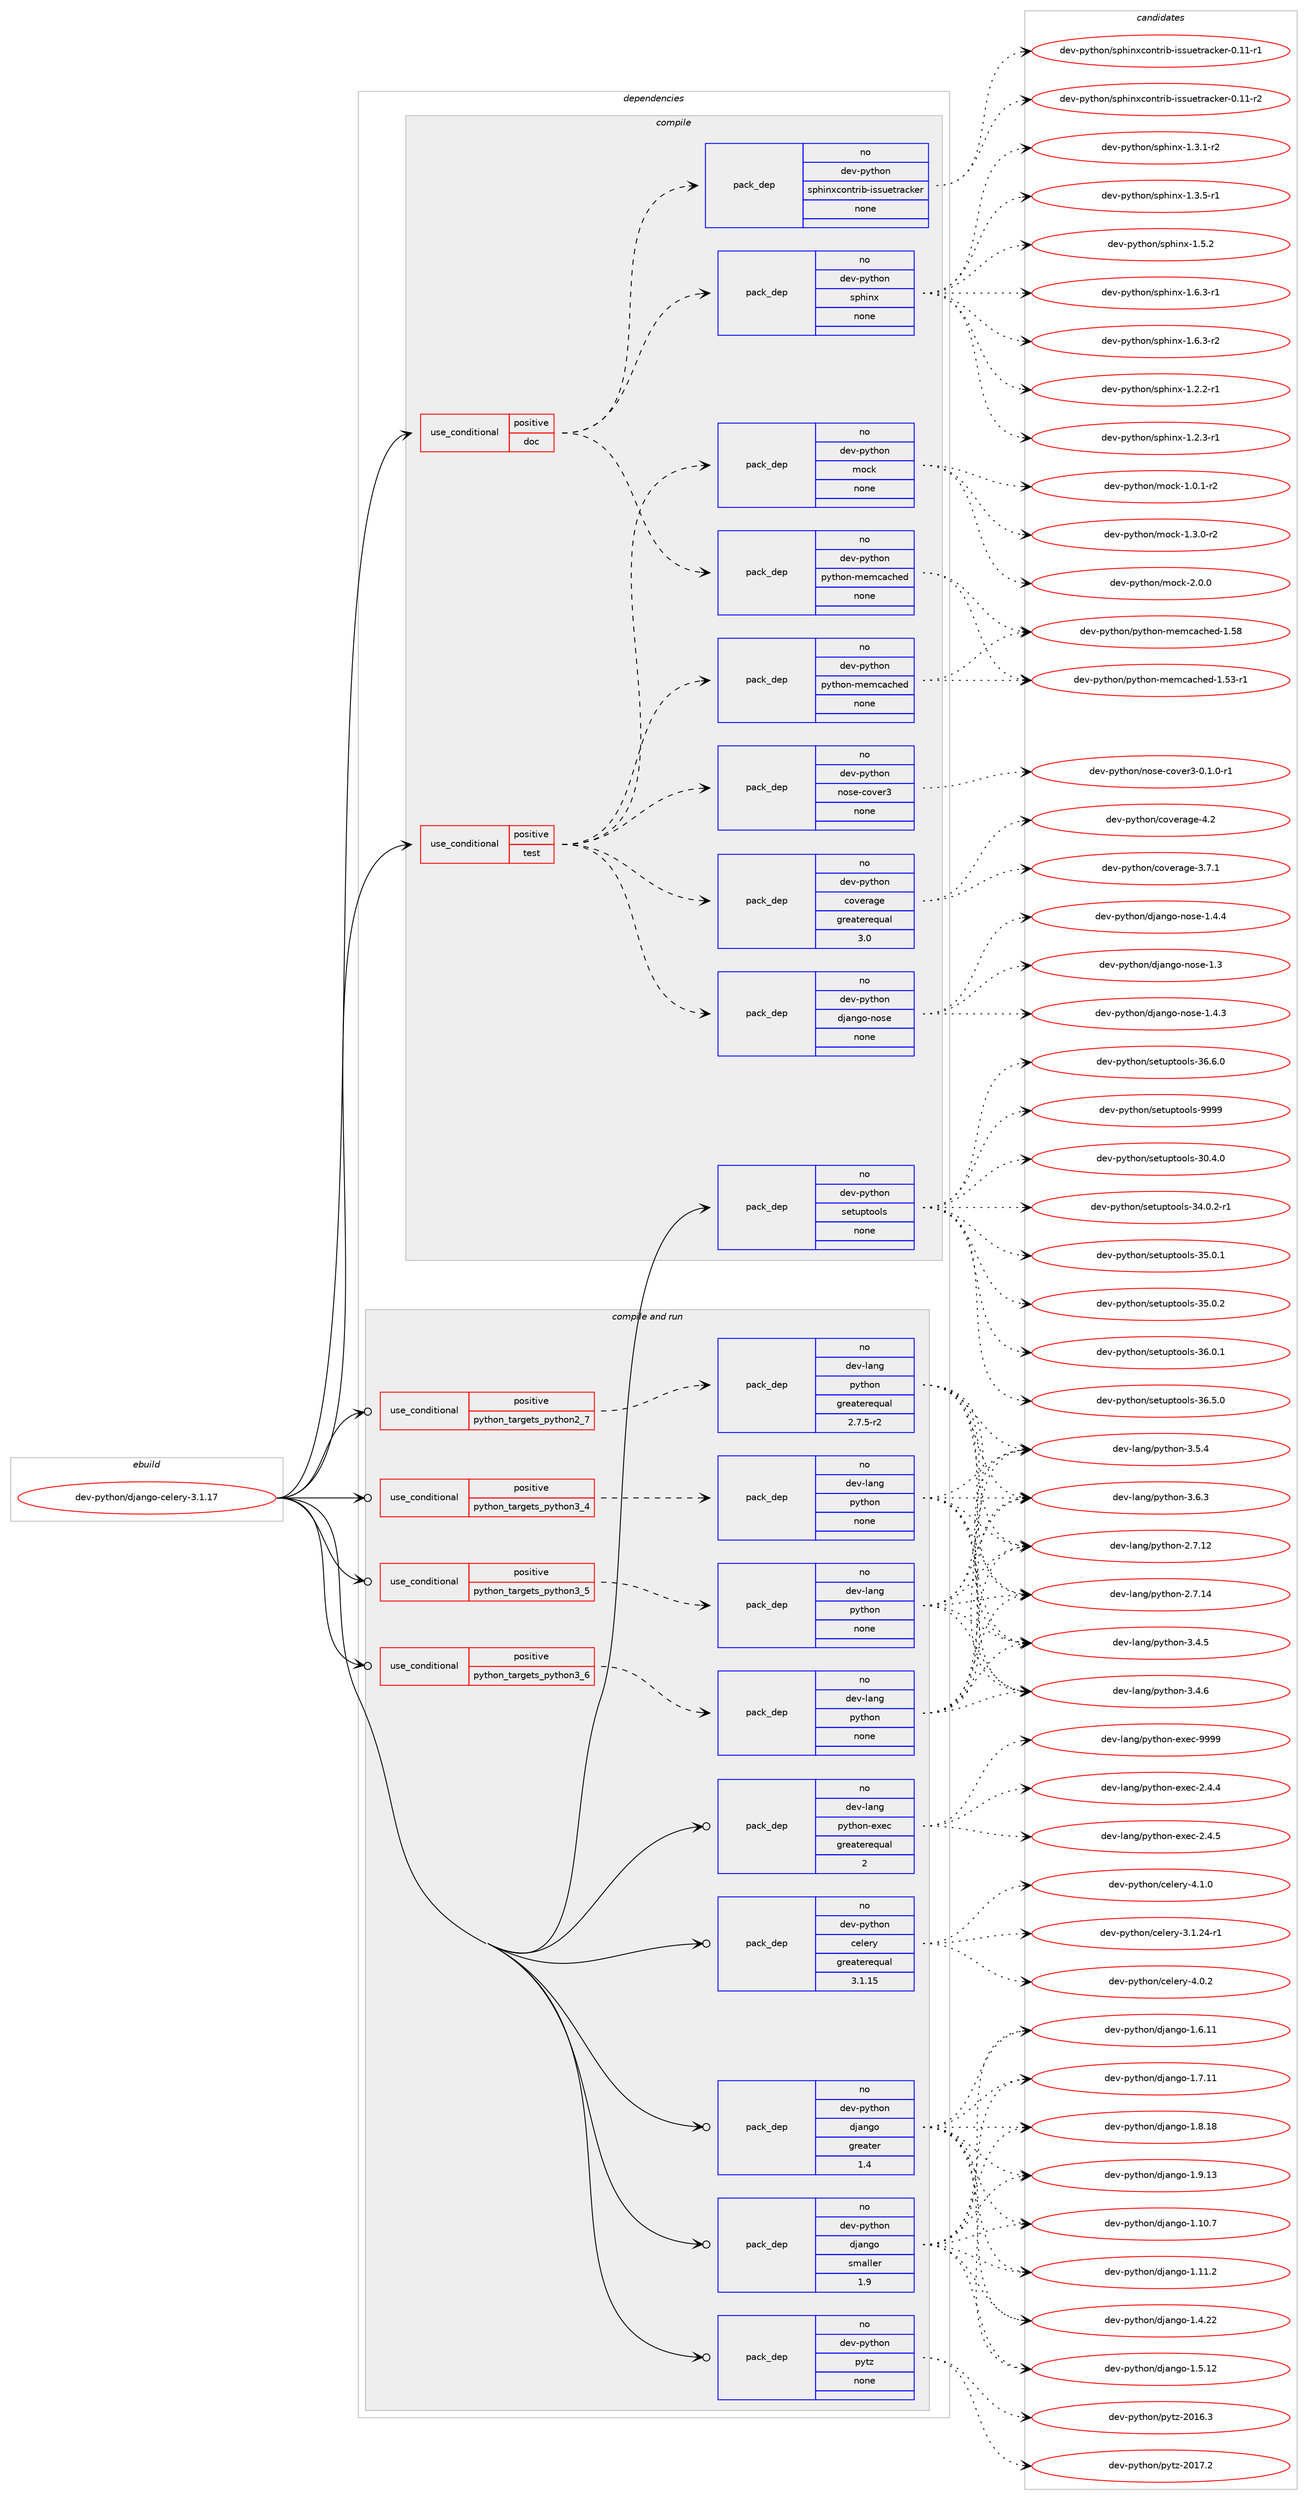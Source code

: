 digraph prolog {

# *************
# Graph options
# *************

newrank=true;
concentrate=true;
compound=true;
graph [rankdir=LR,fontname=Helvetica,fontsize=10,ranksep=1.5];#, ranksep=2.5, nodesep=0.2];
edge  [arrowhead=vee];
node  [fontname=Helvetica,fontsize=10];

# **********
# The ebuild
# **********

subgraph cluster_leftcol {
color=gray;
rank=same;
label=<<i>ebuild</i>>;
id [label="dev-python/django-celery-3.1.17", color=red, width=4, href="../dev-python/django-celery-3.1.17.svg"];
}

# ****************
# The dependencies
# ****************

subgraph cluster_midcol {
color=gray;
label=<<i>dependencies</i>>;
subgraph cluster_compile {
fillcolor="#eeeeee";
style=filled;
label=<<i>compile</i>>;
subgraph cond31677 {
dependency153679 [label=<<TABLE BORDER="0" CELLBORDER="1" CELLSPACING="0" CELLPADDING="4"><TR><TD ROWSPAN="3" CELLPADDING="10">use_conditional</TD></TR><TR><TD>positive</TD></TR><TR><TD>doc</TD></TR></TABLE>>, shape=none, color=red];
subgraph pack118170 {
dependency153680 [label=<<TABLE BORDER="0" CELLBORDER="1" CELLSPACING="0" CELLPADDING="4" WIDTH="220"><TR><TD ROWSPAN="6" CELLPADDING="30">pack_dep</TD></TR><TR><TD WIDTH="110">no</TD></TR><TR><TD>dev-python</TD></TR><TR><TD>sphinx</TD></TR><TR><TD>none</TD></TR><TR><TD></TD></TR></TABLE>>, shape=none, color=blue];
}
dependency153679:e -> dependency153680:w [weight=20,style="dashed",arrowhead="vee"];
subgraph pack118171 {
dependency153681 [label=<<TABLE BORDER="0" CELLBORDER="1" CELLSPACING="0" CELLPADDING="4" WIDTH="220"><TR><TD ROWSPAN="6" CELLPADDING="30">pack_dep</TD></TR><TR><TD WIDTH="110">no</TD></TR><TR><TD>dev-python</TD></TR><TR><TD>sphinxcontrib-issuetracker</TD></TR><TR><TD>none</TD></TR><TR><TD></TD></TR></TABLE>>, shape=none, color=blue];
}
dependency153679:e -> dependency153681:w [weight=20,style="dashed",arrowhead="vee"];
subgraph pack118172 {
dependency153682 [label=<<TABLE BORDER="0" CELLBORDER="1" CELLSPACING="0" CELLPADDING="4" WIDTH="220"><TR><TD ROWSPAN="6" CELLPADDING="30">pack_dep</TD></TR><TR><TD WIDTH="110">no</TD></TR><TR><TD>dev-python</TD></TR><TR><TD>python-memcached</TD></TR><TR><TD>none</TD></TR><TR><TD></TD></TR></TABLE>>, shape=none, color=blue];
}
dependency153679:e -> dependency153682:w [weight=20,style="dashed",arrowhead="vee"];
}
id:e -> dependency153679:w [weight=20,style="solid",arrowhead="vee"];
subgraph cond31678 {
dependency153683 [label=<<TABLE BORDER="0" CELLBORDER="1" CELLSPACING="0" CELLPADDING="4"><TR><TD ROWSPAN="3" CELLPADDING="10">use_conditional</TD></TR><TR><TD>positive</TD></TR><TR><TD>test</TD></TR></TABLE>>, shape=none, color=red];
subgraph pack118173 {
dependency153684 [label=<<TABLE BORDER="0" CELLBORDER="1" CELLSPACING="0" CELLPADDING="4" WIDTH="220"><TR><TD ROWSPAN="6" CELLPADDING="30">pack_dep</TD></TR><TR><TD WIDTH="110">no</TD></TR><TR><TD>dev-python</TD></TR><TR><TD>django-nose</TD></TR><TR><TD>none</TD></TR><TR><TD></TD></TR></TABLE>>, shape=none, color=blue];
}
dependency153683:e -> dependency153684:w [weight=20,style="dashed",arrowhead="vee"];
subgraph pack118174 {
dependency153685 [label=<<TABLE BORDER="0" CELLBORDER="1" CELLSPACING="0" CELLPADDING="4" WIDTH="220"><TR><TD ROWSPAN="6" CELLPADDING="30">pack_dep</TD></TR><TR><TD WIDTH="110">no</TD></TR><TR><TD>dev-python</TD></TR><TR><TD>coverage</TD></TR><TR><TD>greaterequal</TD></TR><TR><TD>3.0</TD></TR></TABLE>>, shape=none, color=blue];
}
dependency153683:e -> dependency153685:w [weight=20,style="dashed",arrowhead="vee"];
subgraph pack118175 {
dependency153686 [label=<<TABLE BORDER="0" CELLBORDER="1" CELLSPACING="0" CELLPADDING="4" WIDTH="220"><TR><TD ROWSPAN="6" CELLPADDING="30">pack_dep</TD></TR><TR><TD WIDTH="110">no</TD></TR><TR><TD>dev-python</TD></TR><TR><TD>nose-cover3</TD></TR><TR><TD>none</TD></TR><TR><TD></TD></TR></TABLE>>, shape=none, color=blue];
}
dependency153683:e -> dependency153686:w [weight=20,style="dashed",arrowhead="vee"];
subgraph pack118176 {
dependency153687 [label=<<TABLE BORDER="0" CELLBORDER="1" CELLSPACING="0" CELLPADDING="4" WIDTH="220"><TR><TD ROWSPAN="6" CELLPADDING="30">pack_dep</TD></TR><TR><TD WIDTH="110">no</TD></TR><TR><TD>dev-python</TD></TR><TR><TD>mock</TD></TR><TR><TD>none</TD></TR><TR><TD></TD></TR></TABLE>>, shape=none, color=blue];
}
dependency153683:e -> dependency153687:w [weight=20,style="dashed",arrowhead="vee"];
subgraph pack118177 {
dependency153688 [label=<<TABLE BORDER="0" CELLBORDER="1" CELLSPACING="0" CELLPADDING="4" WIDTH="220"><TR><TD ROWSPAN="6" CELLPADDING="30">pack_dep</TD></TR><TR><TD WIDTH="110">no</TD></TR><TR><TD>dev-python</TD></TR><TR><TD>python-memcached</TD></TR><TR><TD>none</TD></TR><TR><TD></TD></TR></TABLE>>, shape=none, color=blue];
}
dependency153683:e -> dependency153688:w [weight=20,style="dashed",arrowhead="vee"];
}
id:e -> dependency153683:w [weight=20,style="solid",arrowhead="vee"];
subgraph pack118178 {
dependency153689 [label=<<TABLE BORDER="0" CELLBORDER="1" CELLSPACING="0" CELLPADDING="4" WIDTH="220"><TR><TD ROWSPAN="6" CELLPADDING="30">pack_dep</TD></TR><TR><TD WIDTH="110">no</TD></TR><TR><TD>dev-python</TD></TR><TR><TD>setuptools</TD></TR><TR><TD>none</TD></TR><TR><TD></TD></TR></TABLE>>, shape=none, color=blue];
}
id:e -> dependency153689:w [weight=20,style="solid",arrowhead="vee"];
}
subgraph cluster_compileandrun {
fillcolor="#eeeeee";
style=filled;
label=<<i>compile and run</i>>;
subgraph cond31679 {
dependency153690 [label=<<TABLE BORDER="0" CELLBORDER="1" CELLSPACING="0" CELLPADDING="4"><TR><TD ROWSPAN="3" CELLPADDING="10">use_conditional</TD></TR><TR><TD>positive</TD></TR><TR><TD>python_targets_python2_7</TD></TR></TABLE>>, shape=none, color=red];
subgraph pack118179 {
dependency153691 [label=<<TABLE BORDER="0" CELLBORDER="1" CELLSPACING="0" CELLPADDING="4" WIDTH="220"><TR><TD ROWSPAN="6" CELLPADDING="30">pack_dep</TD></TR><TR><TD WIDTH="110">no</TD></TR><TR><TD>dev-lang</TD></TR><TR><TD>python</TD></TR><TR><TD>greaterequal</TD></TR><TR><TD>2.7.5-r2</TD></TR></TABLE>>, shape=none, color=blue];
}
dependency153690:e -> dependency153691:w [weight=20,style="dashed",arrowhead="vee"];
}
id:e -> dependency153690:w [weight=20,style="solid",arrowhead="odotvee"];
subgraph cond31680 {
dependency153692 [label=<<TABLE BORDER="0" CELLBORDER="1" CELLSPACING="0" CELLPADDING="4"><TR><TD ROWSPAN="3" CELLPADDING="10">use_conditional</TD></TR><TR><TD>positive</TD></TR><TR><TD>python_targets_python3_4</TD></TR></TABLE>>, shape=none, color=red];
subgraph pack118180 {
dependency153693 [label=<<TABLE BORDER="0" CELLBORDER="1" CELLSPACING="0" CELLPADDING="4" WIDTH="220"><TR><TD ROWSPAN="6" CELLPADDING="30">pack_dep</TD></TR><TR><TD WIDTH="110">no</TD></TR><TR><TD>dev-lang</TD></TR><TR><TD>python</TD></TR><TR><TD>none</TD></TR><TR><TD></TD></TR></TABLE>>, shape=none, color=blue];
}
dependency153692:e -> dependency153693:w [weight=20,style="dashed",arrowhead="vee"];
}
id:e -> dependency153692:w [weight=20,style="solid",arrowhead="odotvee"];
subgraph cond31681 {
dependency153694 [label=<<TABLE BORDER="0" CELLBORDER="1" CELLSPACING="0" CELLPADDING="4"><TR><TD ROWSPAN="3" CELLPADDING="10">use_conditional</TD></TR><TR><TD>positive</TD></TR><TR><TD>python_targets_python3_5</TD></TR></TABLE>>, shape=none, color=red];
subgraph pack118181 {
dependency153695 [label=<<TABLE BORDER="0" CELLBORDER="1" CELLSPACING="0" CELLPADDING="4" WIDTH="220"><TR><TD ROWSPAN="6" CELLPADDING="30">pack_dep</TD></TR><TR><TD WIDTH="110">no</TD></TR><TR><TD>dev-lang</TD></TR><TR><TD>python</TD></TR><TR><TD>none</TD></TR><TR><TD></TD></TR></TABLE>>, shape=none, color=blue];
}
dependency153694:e -> dependency153695:w [weight=20,style="dashed",arrowhead="vee"];
}
id:e -> dependency153694:w [weight=20,style="solid",arrowhead="odotvee"];
subgraph cond31682 {
dependency153696 [label=<<TABLE BORDER="0" CELLBORDER="1" CELLSPACING="0" CELLPADDING="4"><TR><TD ROWSPAN="3" CELLPADDING="10">use_conditional</TD></TR><TR><TD>positive</TD></TR><TR><TD>python_targets_python3_6</TD></TR></TABLE>>, shape=none, color=red];
subgraph pack118182 {
dependency153697 [label=<<TABLE BORDER="0" CELLBORDER="1" CELLSPACING="0" CELLPADDING="4" WIDTH="220"><TR><TD ROWSPAN="6" CELLPADDING="30">pack_dep</TD></TR><TR><TD WIDTH="110">no</TD></TR><TR><TD>dev-lang</TD></TR><TR><TD>python</TD></TR><TR><TD>none</TD></TR><TR><TD></TD></TR></TABLE>>, shape=none, color=blue];
}
dependency153696:e -> dependency153697:w [weight=20,style="dashed",arrowhead="vee"];
}
id:e -> dependency153696:w [weight=20,style="solid",arrowhead="odotvee"];
subgraph pack118183 {
dependency153698 [label=<<TABLE BORDER="0" CELLBORDER="1" CELLSPACING="0" CELLPADDING="4" WIDTH="220"><TR><TD ROWSPAN="6" CELLPADDING="30">pack_dep</TD></TR><TR><TD WIDTH="110">no</TD></TR><TR><TD>dev-lang</TD></TR><TR><TD>python-exec</TD></TR><TR><TD>greaterequal</TD></TR><TR><TD>2</TD></TR></TABLE>>, shape=none, color=blue];
}
id:e -> dependency153698:w [weight=20,style="solid",arrowhead="odotvee"];
subgraph pack118184 {
dependency153699 [label=<<TABLE BORDER="0" CELLBORDER="1" CELLSPACING="0" CELLPADDING="4" WIDTH="220"><TR><TD ROWSPAN="6" CELLPADDING="30">pack_dep</TD></TR><TR><TD WIDTH="110">no</TD></TR><TR><TD>dev-python</TD></TR><TR><TD>celery</TD></TR><TR><TD>greaterequal</TD></TR><TR><TD>3.1.15</TD></TR></TABLE>>, shape=none, color=blue];
}
id:e -> dependency153699:w [weight=20,style="solid",arrowhead="odotvee"];
subgraph pack118185 {
dependency153700 [label=<<TABLE BORDER="0" CELLBORDER="1" CELLSPACING="0" CELLPADDING="4" WIDTH="220"><TR><TD ROWSPAN="6" CELLPADDING="30">pack_dep</TD></TR><TR><TD WIDTH="110">no</TD></TR><TR><TD>dev-python</TD></TR><TR><TD>django</TD></TR><TR><TD>greater</TD></TR><TR><TD>1.4</TD></TR></TABLE>>, shape=none, color=blue];
}
id:e -> dependency153700:w [weight=20,style="solid",arrowhead="odotvee"];
subgraph pack118186 {
dependency153701 [label=<<TABLE BORDER="0" CELLBORDER="1" CELLSPACING="0" CELLPADDING="4" WIDTH="220"><TR><TD ROWSPAN="6" CELLPADDING="30">pack_dep</TD></TR><TR><TD WIDTH="110">no</TD></TR><TR><TD>dev-python</TD></TR><TR><TD>django</TD></TR><TR><TD>smaller</TD></TR><TR><TD>1.9</TD></TR></TABLE>>, shape=none, color=blue];
}
id:e -> dependency153701:w [weight=20,style="solid",arrowhead="odotvee"];
subgraph pack118187 {
dependency153702 [label=<<TABLE BORDER="0" CELLBORDER="1" CELLSPACING="0" CELLPADDING="4" WIDTH="220"><TR><TD ROWSPAN="6" CELLPADDING="30">pack_dep</TD></TR><TR><TD WIDTH="110">no</TD></TR><TR><TD>dev-python</TD></TR><TR><TD>pytz</TD></TR><TR><TD>none</TD></TR><TR><TD></TD></TR></TABLE>>, shape=none, color=blue];
}
id:e -> dependency153702:w [weight=20,style="solid",arrowhead="odotvee"];
}
subgraph cluster_run {
fillcolor="#eeeeee";
style=filled;
label=<<i>run</i>>;
}
}

# **************
# The candidates
# **************

subgraph cluster_choices {
rank=same;
color=gray;
label=<<i>candidates</i>>;

subgraph choice118170 {
color=black;
nodesep=1;
choice10010111845112121116104111110471151121041051101204549465046504511449 [label="dev-python/sphinx-1.2.2-r1", color=red, width=4,href="../dev-python/sphinx-1.2.2-r1.svg"];
choice10010111845112121116104111110471151121041051101204549465046514511449 [label="dev-python/sphinx-1.2.3-r1", color=red, width=4,href="../dev-python/sphinx-1.2.3-r1.svg"];
choice10010111845112121116104111110471151121041051101204549465146494511450 [label="dev-python/sphinx-1.3.1-r2", color=red, width=4,href="../dev-python/sphinx-1.3.1-r2.svg"];
choice10010111845112121116104111110471151121041051101204549465146534511449 [label="dev-python/sphinx-1.3.5-r1", color=red, width=4,href="../dev-python/sphinx-1.3.5-r1.svg"];
choice1001011184511212111610411111047115112104105110120454946534650 [label="dev-python/sphinx-1.5.2", color=red, width=4,href="../dev-python/sphinx-1.5.2.svg"];
choice10010111845112121116104111110471151121041051101204549465446514511449 [label="dev-python/sphinx-1.6.3-r1", color=red, width=4,href="../dev-python/sphinx-1.6.3-r1.svg"];
choice10010111845112121116104111110471151121041051101204549465446514511450 [label="dev-python/sphinx-1.6.3-r2", color=red, width=4,href="../dev-python/sphinx-1.6.3-r2.svg"];
dependency153680:e -> choice10010111845112121116104111110471151121041051101204549465046504511449:w [style=dotted,weight="100"];
dependency153680:e -> choice10010111845112121116104111110471151121041051101204549465046514511449:w [style=dotted,weight="100"];
dependency153680:e -> choice10010111845112121116104111110471151121041051101204549465146494511450:w [style=dotted,weight="100"];
dependency153680:e -> choice10010111845112121116104111110471151121041051101204549465146534511449:w [style=dotted,weight="100"];
dependency153680:e -> choice1001011184511212111610411111047115112104105110120454946534650:w [style=dotted,weight="100"];
dependency153680:e -> choice10010111845112121116104111110471151121041051101204549465446514511449:w [style=dotted,weight="100"];
dependency153680:e -> choice10010111845112121116104111110471151121041051101204549465446514511450:w [style=dotted,weight="100"];
}
subgraph choice118171 {
color=black;
nodesep=1;
choice1001011184511212111610411111047115112104105110120991111101161141059845105115115117101116114979910710111445484649494511449 [label="dev-python/sphinxcontrib-issuetracker-0.11-r1", color=red, width=4,href="../dev-python/sphinxcontrib-issuetracker-0.11-r1.svg"];
choice1001011184511212111610411111047115112104105110120991111101161141059845105115115117101116114979910710111445484649494511450 [label="dev-python/sphinxcontrib-issuetracker-0.11-r2", color=red, width=4,href="../dev-python/sphinxcontrib-issuetracker-0.11-r2.svg"];
dependency153681:e -> choice1001011184511212111610411111047115112104105110120991111101161141059845105115115117101116114979910710111445484649494511449:w [style=dotted,weight="100"];
dependency153681:e -> choice1001011184511212111610411111047115112104105110120991111101161141059845105115115117101116114979910710111445484649494511450:w [style=dotted,weight="100"];
}
subgraph choice118172 {
color=black;
nodesep=1;
choice10010111845112121116104111110471121211161041111104510910110999979910410110045494653514511449 [label="dev-python/python-memcached-1.53-r1", color=red, width=4,href="../dev-python/python-memcached-1.53-r1.svg"];
choice1001011184511212111610411111047112121116104111110451091011099997991041011004549465356 [label="dev-python/python-memcached-1.58", color=red, width=4,href="../dev-python/python-memcached-1.58.svg"];
dependency153682:e -> choice10010111845112121116104111110471121211161041111104510910110999979910410110045494653514511449:w [style=dotted,weight="100"];
dependency153682:e -> choice1001011184511212111610411111047112121116104111110451091011099997991041011004549465356:w [style=dotted,weight="100"];
}
subgraph choice118173 {
color=black;
nodesep=1;
choice1001011184511212111610411111047100106971101031114511011111510145494651 [label="dev-python/django-nose-1.3", color=red, width=4,href="../dev-python/django-nose-1.3.svg"];
choice10010111845112121116104111110471001069711010311145110111115101454946524651 [label="dev-python/django-nose-1.4.3", color=red, width=4,href="../dev-python/django-nose-1.4.3.svg"];
choice10010111845112121116104111110471001069711010311145110111115101454946524652 [label="dev-python/django-nose-1.4.4", color=red, width=4,href="../dev-python/django-nose-1.4.4.svg"];
dependency153684:e -> choice1001011184511212111610411111047100106971101031114511011111510145494651:w [style=dotted,weight="100"];
dependency153684:e -> choice10010111845112121116104111110471001069711010311145110111115101454946524651:w [style=dotted,weight="100"];
dependency153684:e -> choice10010111845112121116104111110471001069711010311145110111115101454946524652:w [style=dotted,weight="100"];
}
subgraph choice118174 {
color=black;
nodesep=1;
choice10010111845112121116104111110479911111810111497103101455146554649 [label="dev-python/coverage-3.7.1", color=red, width=4,href="../dev-python/coverage-3.7.1.svg"];
choice1001011184511212111610411111047991111181011149710310145524650 [label="dev-python/coverage-4.2", color=red, width=4,href="../dev-python/coverage-4.2.svg"];
dependency153685:e -> choice10010111845112121116104111110479911111810111497103101455146554649:w [style=dotted,weight="100"];
dependency153685:e -> choice1001011184511212111610411111047991111181011149710310145524650:w [style=dotted,weight="100"];
}
subgraph choice118175 {
color=black;
nodesep=1;
choice10010111845112121116104111110471101111151014599111118101114514548464946484511449 [label="dev-python/nose-cover3-0.1.0-r1", color=red, width=4,href="../dev-python/nose-cover3-0.1.0-r1.svg"];
dependency153686:e -> choice10010111845112121116104111110471101111151014599111118101114514548464946484511449:w [style=dotted,weight="100"];
}
subgraph choice118176 {
color=black;
nodesep=1;
choice1001011184511212111610411111047109111991074549464846494511450 [label="dev-python/mock-1.0.1-r2", color=red, width=4,href="../dev-python/mock-1.0.1-r2.svg"];
choice1001011184511212111610411111047109111991074549465146484511450 [label="dev-python/mock-1.3.0-r2", color=red, width=4,href="../dev-python/mock-1.3.0-r2.svg"];
choice100101118451121211161041111104710911199107455046484648 [label="dev-python/mock-2.0.0", color=red, width=4,href="../dev-python/mock-2.0.0.svg"];
dependency153687:e -> choice1001011184511212111610411111047109111991074549464846494511450:w [style=dotted,weight="100"];
dependency153687:e -> choice1001011184511212111610411111047109111991074549465146484511450:w [style=dotted,weight="100"];
dependency153687:e -> choice100101118451121211161041111104710911199107455046484648:w [style=dotted,weight="100"];
}
subgraph choice118177 {
color=black;
nodesep=1;
choice10010111845112121116104111110471121211161041111104510910110999979910410110045494653514511449 [label="dev-python/python-memcached-1.53-r1", color=red, width=4,href="../dev-python/python-memcached-1.53-r1.svg"];
choice1001011184511212111610411111047112121116104111110451091011099997991041011004549465356 [label="dev-python/python-memcached-1.58", color=red, width=4,href="../dev-python/python-memcached-1.58.svg"];
dependency153688:e -> choice10010111845112121116104111110471121211161041111104510910110999979910410110045494653514511449:w [style=dotted,weight="100"];
dependency153688:e -> choice1001011184511212111610411111047112121116104111110451091011099997991041011004549465356:w [style=dotted,weight="100"];
}
subgraph choice118178 {
color=black;
nodesep=1;
choice100101118451121211161041111104711510111611711211611111110811545514846524648 [label="dev-python/setuptools-30.4.0", color=red, width=4,href="../dev-python/setuptools-30.4.0.svg"];
choice1001011184511212111610411111047115101116117112116111111108115455152464846504511449 [label="dev-python/setuptools-34.0.2-r1", color=red, width=4,href="../dev-python/setuptools-34.0.2-r1.svg"];
choice100101118451121211161041111104711510111611711211611111110811545515346484649 [label="dev-python/setuptools-35.0.1", color=red, width=4,href="../dev-python/setuptools-35.0.1.svg"];
choice100101118451121211161041111104711510111611711211611111110811545515346484650 [label="dev-python/setuptools-35.0.2", color=red, width=4,href="../dev-python/setuptools-35.0.2.svg"];
choice100101118451121211161041111104711510111611711211611111110811545515446484649 [label="dev-python/setuptools-36.0.1", color=red, width=4,href="../dev-python/setuptools-36.0.1.svg"];
choice100101118451121211161041111104711510111611711211611111110811545515446534648 [label="dev-python/setuptools-36.5.0", color=red, width=4,href="../dev-python/setuptools-36.5.0.svg"];
choice100101118451121211161041111104711510111611711211611111110811545515446544648 [label="dev-python/setuptools-36.6.0", color=red, width=4,href="../dev-python/setuptools-36.6.0.svg"];
choice10010111845112121116104111110471151011161171121161111111081154557575757 [label="dev-python/setuptools-9999", color=red, width=4,href="../dev-python/setuptools-9999.svg"];
dependency153689:e -> choice100101118451121211161041111104711510111611711211611111110811545514846524648:w [style=dotted,weight="100"];
dependency153689:e -> choice1001011184511212111610411111047115101116117112116111111108115455152464846504511449:w [style=dotted,weight="100"];
dependency153689:e -> choice100101118451121211161041111104711510111611711211611111110811545515346484649:w [style=dotted,weight="100"];
dependency153689:e -> choice100101118451121211161041111104711510111611711211611111110811545515346484650:w [style=dotted,weight="100"];
dependency153689:e -> choice100101118451121211161041111104711510111611711211611111110811545515446484649:w [style=dotted,weight="100"];
dependency153689:e -> choice100101118451121211161041111104711510111611711211611111110811545515446534648:w [style=dotted,weight="100"];
dependency153689:e -> choice100101118451121211161041111104711510111611711211611111110811545515446544648:w [style=dotted,weight="100"];
dependency153689:e -> choice10010111845112121116104111110471151011161171121161111111081154557575757:w [style=dotted,weight="100"];
}
subgraph choice118179 {
color=black;
nodesep=1;
choice10010111845108971101034711212111610411111045504655464950 [label="dev-lang/python-2.7.12", color=red, width=4,href="../dev-lang/python-2.7.12.svg"];
choice10010111845108971101034711212111610411111045504655464952 [label="dev-lang/python-2.7.14", color=red, width=4,href="../dev-lang/python-2.7.14.svg"];
choice100101118451089711010347112121116104111110455146524653 [label="dev-lang/python-3.4.5", color=red, width=4,href="../dev-lang/python-3.4.5.svg"];
choice100101118451089711010347112121116104111110455146524654 [label="dev-lang/python-3.4.6", color=red, width=4,href="../dev-lang/python-3.4.6.svg"];
choice100101118451089711010347112121116104111110455146534652 [label="dev-lang/python-3.5.4", color=red, width=4,href="../dev-lang/python-3.5.4.svg"];
choice100101118451089711010347112121116104111110455146544651 [label="dev-lang/python-3.6.3", color=red, width=4,href="../dev-lang/python-3.6.3.svg"];
dependency153691:e -> choice10010111845108971101034711212111610411111045504655464950:w [style=dotted,weight="100"];
dependency153691:e -> choice10010111845108971101034711212111610411111045504655464952:w [style=dotted,weight="100"];
dependency153691:e -> choice100101118451089711010347112121116104111110455146524653:w [style=dotted,weight="100"];
dependency153691:e -> choice100101118451089711010347112121116104111110455146524654:w [style=dotted,weight="100"];
dependency153691:e -> choice100101118451089711010347112121116104111110455146534652:w [style=dotted,weight="100"];
dependency153691:e -> choice100101118451089711010347112121116104111110455146544651:w [style=dotted,weight="100"];
}
subgraph choice118180 {
color=black;
nodesep=1;
choice10010111845108971101034711212111610411111045504655464950 [label="dev-lang/python-2.7.12", color=red, width=4,href="../dev-lang/python-2.7.12.svg"];
choice10010111845108971101034711212111610411111045504655464952 [label="dev-lang/python-2.7.14", color=red, width=4,href="../dev-lang/python-2.7.14.svg"];
choice100101118451089711010347112121116104111110455146524653 [label="dev-lang/python-3.4.5", color=red, width=4,href="../dev-lang/python-3.4.5.svg"];
choice100101118451089711010347112121116104111110455146524654 [label="dev-lang/python-3.4.6", color=red, width=4,href="../dev-lang/python-3.4.6.svg"];
choice100101118451089711010347112121116104111110455146534652 [label="dev-lang/python-3.5.4", color=red, width=4,href="../dev-lang/python-3.5.4.svg"];
choice100101118451089711010347112121116104111110455146544651 [label="dev-lang/python-3.6.3", color=red, width=4,href="../dev-lang/python-3.6.3.svg"];
dependency153693:e -> choice10010111845108971101034711212111610411111045504655464950:w [style=dotted,weight="100"];
dependency153693:e -> choice10010111845108971101034711212111610411111045504655464952:w [style=dotted,weight="100"];
dependency153693:e -> choice100101118451089711010347112121116104111110455146524653:w [style=dotted,weight="100"];
dependency153693:e -> choice100101118451089711010347112121116104111110455146524654:w [style=dotted,weight="100"];
dependency153693:e -> choice100101118451089711010347112121116104111110455146534652:w [style=dotted,weight="100"];
dependency153693:e -> choice100101118451089711010347112121116104111110455146544651:w [style=dotted,weight="100"];
}
subgraph choice118181 {
color=black;
nodesep=1;
choice10010111845108971101034711212111610411111045504655464950 [label="dev-lang/python-2.7.12", color=red, width=4,href="../dev-lang/python-2.7.12.svg"];
choice10010111845108971101034711212111610411111045504655464952 [label="dev-lang/python-2.7.14", color=red, width=4,href="../dev-lang/python-2.7.14.svg"];
choice100101118451089711010347112121116104111110455146524653 [label="dev-lang/python-3.4.5", color=red, width=4,href="../dev-lang/python-3.4.5.svg"];
choice100101118451089711010347112121116104111110455146524654 [label="dev-lang/python-3.4.6", color=red, width=4,href="../dev-lang/python-3.4.6.svg"];
choice100101118451089711010347112121116104111110455146534652 [label="dev-lang/python-3.5.4", color=red, width=4,href="../dev-lang/python-3.5.4.svg"];
choice100101118451089711010347112121116104111110455146544651 [label="dev-lang/python-3.6.3", color=red, width=4,href="../dev-lang/python-3.6.3.svg"];
dependency153695:e -> choice10010111845108971101034711212111610411111045504655464950:w [style=dotted,weight="100"];
dependency153695:e -> choice10010111845108971101034711212111610411111045504655464952:w [style=dotted,weight="100"];
dependency153695:e -> choice100101118451089711010347112121116104111110455146524653:w [style=dotted,weight="100"];
dependency153695:e -> choice100101118451089711010347112121116104111110455146524654:w [style=dotted,weight="100"];
dependency153695:e -> choice100101118451089711010347112121116104111110455146534652:w [style=dotted,weight="100"];
dependency153695:e -> choice100101118451089711010347112121116104111110455146544651:w [style=dotted,weight="100"];
}
subgraph choice118182 {
color=black;
nodesep=1;
choice10010111845108971101034711212111610411111045504655464950 [label="dev-lang/python-2.7.12", color=red, width=4,href="../dev-lang/python-2.7.12.svg"];
choice10010111845108971101034711212111610411111045504655464952 [label="dev-lang/python-2.7.14", color=red, width=4,href="../dev-lang/python-2.7.14.svg"];
choice100101118451089711010347112121116104111110455146524653 [label="dev-lang/python-3.4.5", color=red, width=4,href="../dev-lang/python-3.4.5.svg"];
choice100101118451089711010347112121116104111110455146524654 [label="dev-lang/python-3.4.6", color=red, width=4,href="../dev-lang/python-3.4.6.svg"];
choice100101118451089711010347112121116104111110455146534652 [label="dev-lang/python-3.5.4", color=red, width=4,href="../dev-lang/python-3.5.4.svg"];
choice100101118451089711010347112121116104111110455146544651 [label="dev-lang/python-3.6.3", color=red, width=4,href="../dev-lang/python-3.6.3.svg"];
dependency153697:e -> choice10010111845108971101034711212111610411111045504655464950:w [style=dotted,weight="100"];
dependency153697:e -> choice10010111845108971101034711212111610411111045504655464952:w [style=dotted,weight="100"];
dependency153697:e -> choice100101118451089711010347112121116104111110455146524653:w [style=dotted,weight="100"];
dependency153697:e -> choice100101118451089711010347112121116104111110455146524654:w [style=dotted,weight="100"];
dependency153697:e -> choice100101118451089711010347112121116104111110455146534652:w [style=dotted,weight="100"];
dependency153697:e -> choice100101118451089711010347112121116104111110455146544651:w [style=dotted,weight="100"];
}
subgraph choice118183 {
color=black;
nodesep=1;
choice1001011184510897110103471121211161041111104510112010199455046524652 [label="dev-lang/python-exec-2.4.4", color=red, width=4,href="../dev-lang/python-exec-2.4.4.svg"];
choice1001011184510897110103471121211161041111104510112010199455046524653 [label="dev-lang/python-exec-2.4.5", color=red, width=4,href="../dev-lang/python-exec-2.4.5.svg"];
choice10010111845108971101034711212111610411111045101120101994557575757 [label="dev-lang/python-exec-9999", color=red, width=4,href="../dev-lang/python-exec-9999.svg"];
dependency153698:e -> choice1001011184510897110103471121211161041111104510112010199455046524652:w [style=dotted,weight="100"];
dependency153698:e -> choice1001011184510897110103471121211161041111104510112010199455046524653:w [style=dotted,weight="100"];
dependency153698:e -> choice10010111845108971101034711212111610411111045101120101994557575757:w [style=dotted,weight="100"];
}
subgraph choice118184 {
color=black;
nodesep=1;
choice100101118451121211161041111104799101108101114121455146494650524511449 [label="dev-python/celery-3.1.24-r1", color=red, width=4,href="../dev-python/celery-3.1.24-r1.svg"];
choice100101118451121211161041111104799101108101114121455246484650 [label="dev-python/celery-4.0.2", color=red, width=4,href="../dev-python/celery-4.0.2.svg"];
choice100101118451121211161041111104799101108101114121455246494648 [label="dev-python/celery-4.1.0", color=red, width=4,href="../dev-python/celery-4.1.0.svg"];
dependency153699:e -> choice100101118451121211161041111104799101108101114121455146494650524511449:w [style=dotted,weight="100"];
dependency153699:e -> choice100101118451121211161041111104799101108101114121455246484650:w [style=dotted,weight="100"];
dependency153699:e -> choice100101118451121211161041111104799101108101114121455246494648:w [style=dotted,weight="100"];
}
subgraph choice118185 {
color=black;
nodesep=1;
choice10010111845112121116104111110471001069711010311145494649484655 [label="dev-python/django-1.10.7", color=red, width=4,href="../dev-python/django-1.10.7.svg"];
choice10010111845112121116104111110471001069711010311145494649494650 [label="dev-python/django-1.11.2", color=red, width=4,href="../dev-python/django-1.11.2.svg"];
choice10010111845112121116104111110471001069711010311145494652465050 [label="dev-python/django-1.4.22", color=red, width=4,href="../dev-python/django-1.4.22.svg"];
choice10010111845112121116104111110471001069711010311145494653464950 [label="dev-python/django-1.5.12", color=red, width=4,href="../dev-python/django-1.5.12.svg"];
choice10010111845112121116104111110471001069711010311145494654464949 [label="dev-python/django-1.6.11", color=red, width=4,href="../dev-python/django-1.6.11.svg"];
choice10010111845112121116104111110471001069711010311145494655464949 [label="dev-python/django-1.7.11", color=red, width=4,href="../dev-python/django-1.7.11.svg"];
choice10010111845112121116104111110471001069711010311145494656464956 [label="dev-python/django-1.8.18", color=red, width=4,href="../dev-python/django-1.8.18.svg"];
choice10010111845112121116104111110471001069711010311145494657464951 [label="dev-python/django-1.9.13", color=red, width=4,href="../dev-python/django-1.9.13.svg"];
dependency153700:e -> choice10010111845112121116104111110471001069711010311145494649484655:w [style=dotted,weight="100"];
dependency153700:e -> choice10010111845112121116104111110471001069711010311145494649494650:w [style=dotted,weight="100"];
dependency153700:e -> choice10010111845112121116104111110471001069711010311145494652465050:w [style=dotted,weight="100"];
dependency153700:e -> choice10010111845112121116104111110471001069711010311145494653464950:w [style=dotted,weight="100"];
dependency153700:e -> choice10010111845112121116104111110471001069711010311145494654464949:w [style=dotted,weight="100"];
dependency153700:e -> choice10010111845112121116104111110471001069711010311145494655464949:w [style=dotted,weight="100"];
dependency153700:e -> choice10010111845112121116104111110471001069711010311145494656464956:w [style=dotted,weight="100"];
dependency153700:e -> choice10010111845112121116104111110471001069711010311145494657464951:w [style=dotted,weight="100"];
}
subgraph choice118186 {
color=black;
nodesep=1;
choice10010111845112121116104111110471001069711010311145494649484655 [label="dev-python/django-1.10.7", color=red, width=4,href="../dev-python/django-1.10.7.svg"];
choice10010111845112121116104111110471001069711010311145494649494650 [label="dev-python/django-1.11.2", color=red, width=4,href="../dev-python/django-1.11.2.svg"];
choice10010111845112121116104111110471001069711010311145494652465050 [label="dev-python/django-1.4.22", color=red, width=4,href="../dev-python/django-1.4.22.svg"];
choice10010111845112121116104111110471001069711010311145494653464950 [label="dev-python/django-1.5.12", color=red, width=4,href="../dev-python/django-1.5.12.svg"];
choice10010111845112121116104111110471001069711010311145494654464949 [label="dev-python/django-1.6.11", color=red, width=4,href="../dev-python/django-1.6.11.svg"];
choice10010111845112121116104111110471001069711010311145494655464949 [label="dev-python/django-1.7.11", color=red, width=4,href="../dev-python/django-1.7.11.svg"];
choice10010111845112121116104111110471001069711010311145494656464956 [label="dev-python/django-1.8.18", color=red, width=4,href="../dev-python/django-1.8.18.svg"];
choice10010111845112121116104111110471001069711010311145494657464951 [label="dev-python/django-1.9.13", color=red, width=4,href="../dev-python/django-1.9.13.svg"];
dependency153701:e -> choice10010111845112121116104111110471001069711010311145494649484655:w [style=dotted,weight="100"];
dependency153701:e -> choice10010111845112121116104111110471001069711010311145494649494650:w [style=dotted,weight="100"];
dependency153701:e -> choice10010111845112121116104111110471001069711010311145494652465050:w [style=dotted,weight="100"];
dependency153701:e -> choice10010111845112121116104111110471001069711010311145494653464950:w [style=dotted,weight="100"];
dependency153701:e -> choice10010111845112121116104111110471001069711010311145494654464949:w [style=dotted,weight="100"];
dependency153701:e -> choice10010111845112121116104111110471001069711010311145494655464949:w [style=dotted,weight="100"];
dependency153701:e -> choice10010111845112121116104111110471001069711010311145494656464956:w [style=dotted,weight="100"];
dependency153701:e -> choice10010111845112121116104111110471001069711010311145494657464951:w [style=dotted,weight="100"];
}
subgraph choice118187 {
color=black;
nodesep=1;
choice100101118451121211161041111104711212111612245504849544651 [label="dev-python/pytz-2016.3", color=red, width=4,href="../dev-python/pytz-2016.3.svg"];
choice100101118451121211161041111104711212111612245504849554650 [label="dev-python/pytz-2017.2", color=red, width=4,href="../dev-python/pytz-2017.2.svg"];
dependency153702:e -> choice100101118451121211161041111104711212111612245504849544651:w [style=dotted,weight="100"];
dependency153702:e -> choice100101118451121211161041111104711212111612245504849554650:w [style=dotted,weight="100"];
}
}

}
